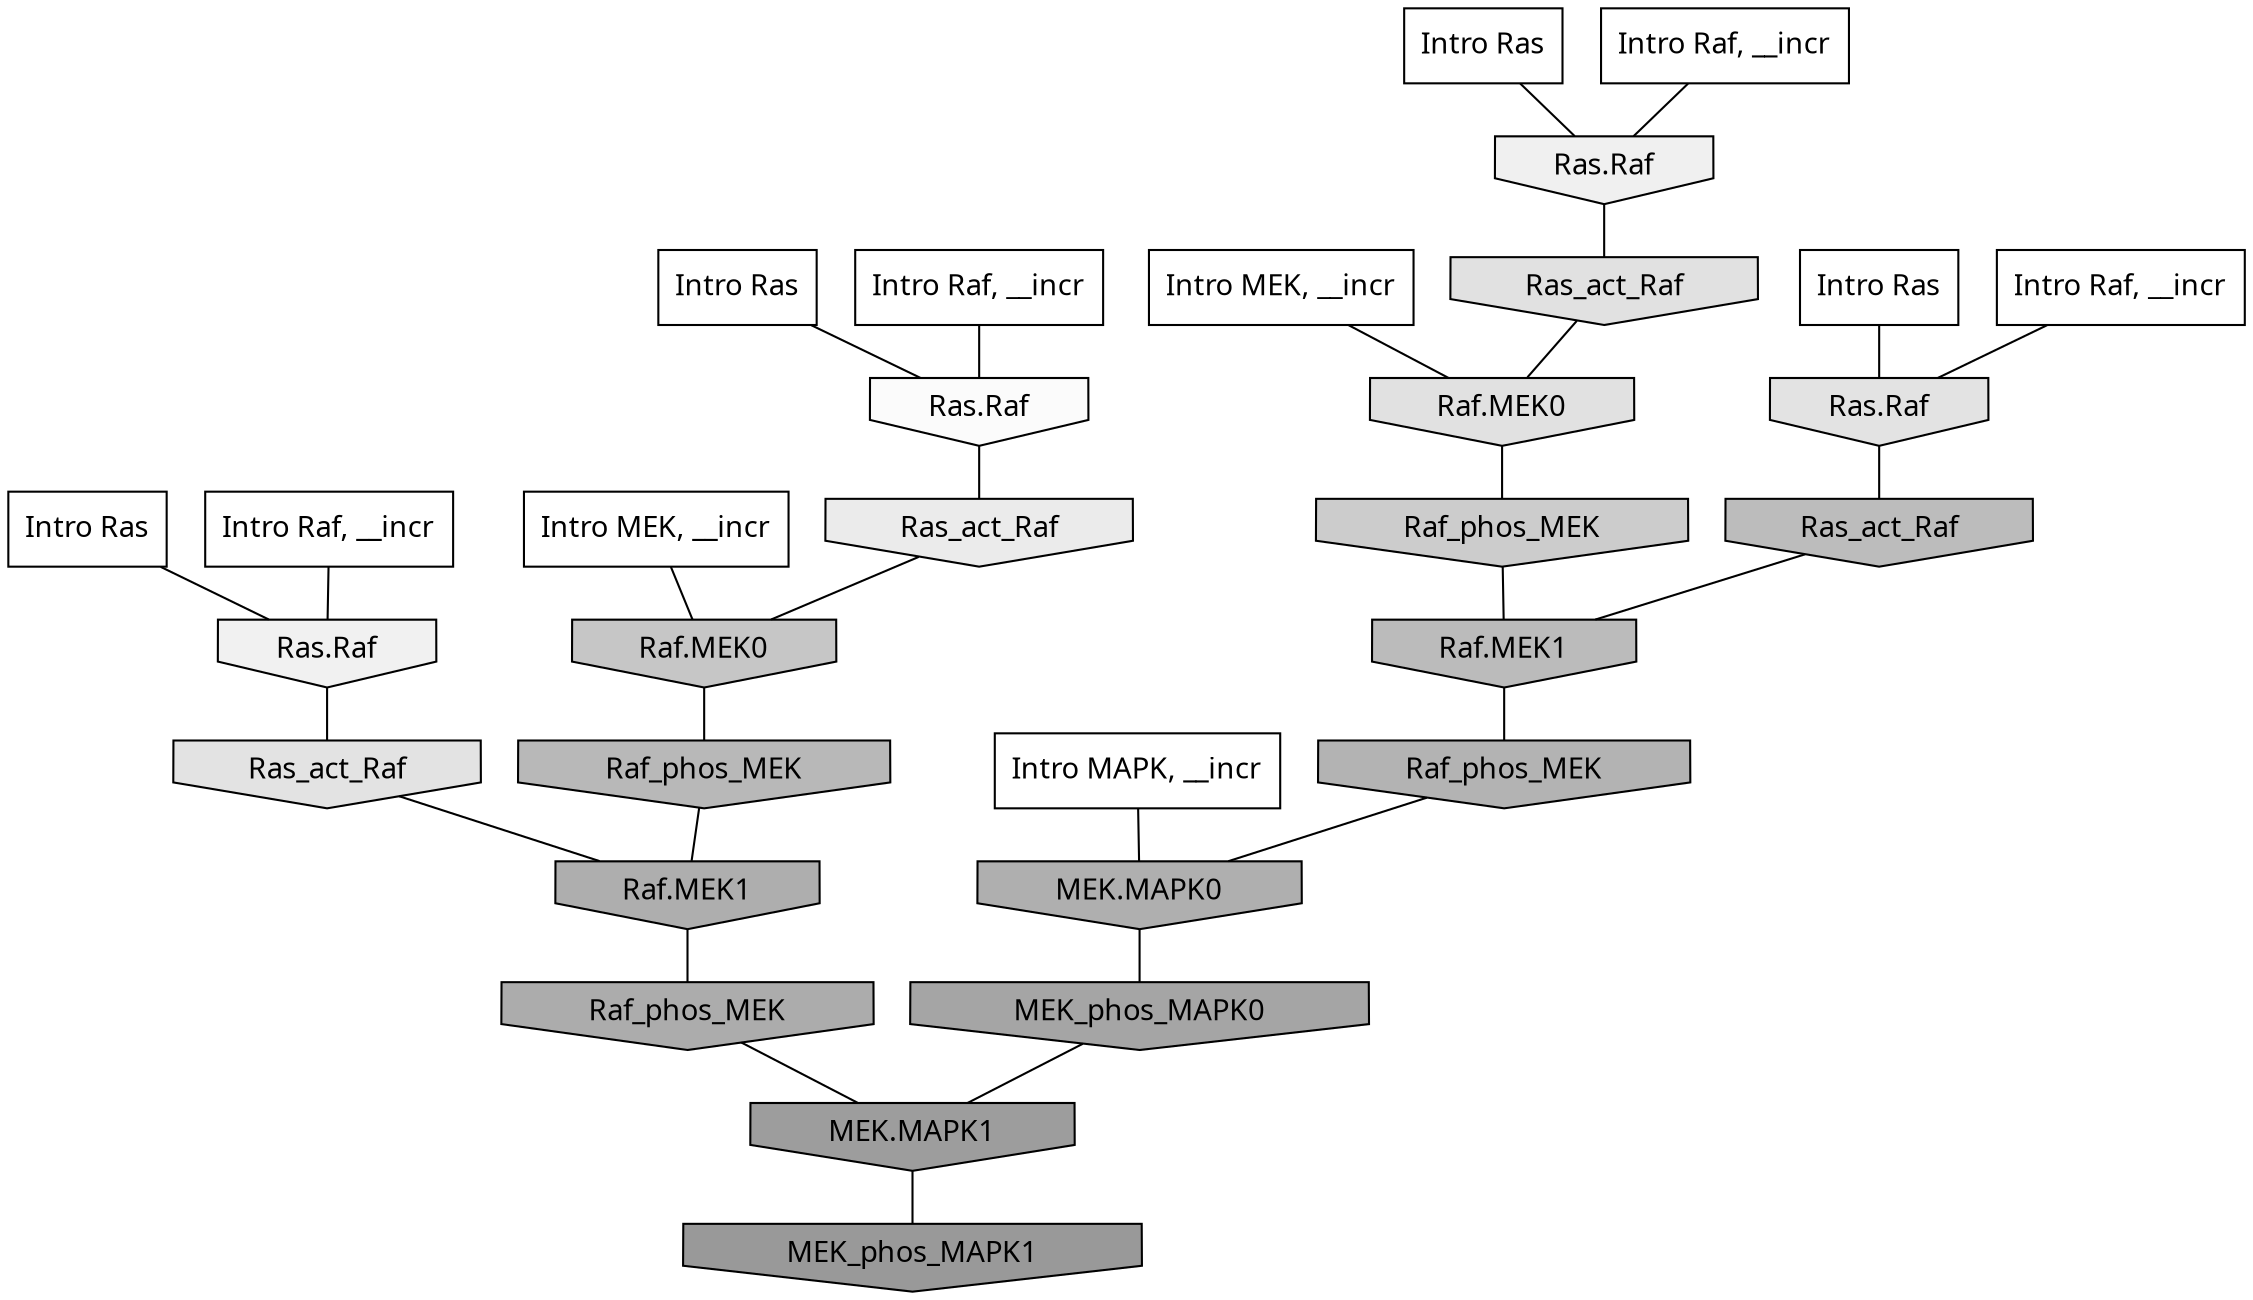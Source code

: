 digraph G{
  rankdir="TB";
  ranksep=0.30;
  node [fontname="CMU Serif"];
  edge [fontname="CMU Serif"];
  
  9 [label="Intro Ras", shape=rectangle, style=filled, fillcolor="0.000 0.000 1.000"]
  
  19 [label="Intro Ras", shape=rectangle, style=filled, fillcolor="0.000 0.000 1.000"]
  
  39 [label="Intro Ras", shape=rectangle, style=filled, fillcolor="0.000 0.000 1.000"]
  
  74 [label="Intro Ras", shape=rectangle, style=filled, fillcolor="0.000 0.000 1.000"]
  
  215 [label="Intro Raf, __incr", shape=rectangle, style=filled, fillcolor="0.000 0.000 1.000"]
  
  219 [label="Intro Raf, __incr", shape=rectangle, style=filled, fillcolor="0.000 0.000 1.000"]
  
  551 [label="Intro Raf, __incr", shape=rectangle, style=filled, fillcolor="0.000 0.000 1.000"]
  
  873 [label="Intro Raf, __incr", shape=rectangle, style=filled, fillcolor="0.000 0.000 1.000"]
  
  1114 [label="Intro MEK, __incr", shape=rectangle, style=filled, fillcolor="0.000 0.000 1.000"]
  
  1122 [label="Intro MEK, __incr", shape=rectangle, style=filled, fillcolor="0.000 0.000 1.000"]
  
  2165 [label="Intro MAPK, __incr", shape=rectangle, style=filled, fillcolor="0.000 0.000 1.000"]
  
  3419 [label="Ras.Raf", shape=invhouse, style=filled, fillcolor="0.000 0.000 0.983"]
  
  3668 [label="Ras.Raf", shape=invhouse, style=filled, fillcolor="0.000 0.000 0.943"]
  
  3728 [label="Ras.Raf", shape=invhouse, style=filled, fillcolor="0.000 0.000 0.938"]
  
  3960 [label="Ras_act_Raf", shape=invhouse, style=filled, fillcolor="0.000 0.000 0.920"]
  
  4328 [label="Ras.Raf", shape=invhouse, style=filled, fillcolor="0.000 0.000 0.890"]
  
  4357 [label="Ras_act_Raf", shape=invhouse, style=filled, fillcolor="0.000 0.000 0.889"]
  
  4473 [label="Ras_act_Raf", shape=invhouse, style=filled, fillcolor="0.000 0.000 0.881"]
  
  4475 [label="Raf.MEK0", shape=invhouse, style=filled, fillcolor="0.000 0.000 0.881"]
  
  5714 [label="Raf_phos_MEK", shape=invhouse, style=filled, fillcolor="0.000 0.000 0.798"]
  
  6089 [label="Raf.MEK0", shape=invhouse, style=filled, fillcolor="0.000 0.000 0.777"]
  
  6941 [label="Ras_act_Raf", shape=invhouse, style=filled, fillcolor="0.000 0.000 0.738"]
  
  7144 [label="Raf.MEK1", shape=invhouse, style=filled, fillcolor="0.000 0.000 0.731"]
  
  7396 [label="Raf_phos_MEK", shape=invhouse, style=filled, fillcolor="0.000 0.000 0.722"]
  
  7927 [label="Raf_phos_MEK", shape=invhouse, style=filled, fillcolor="0.000 0.000 0.703"]
  
  8500 [label="MEK.MAPK0", shape=invhouse, style=filled, fillcolor="0.000 0.000 0.684"]
  
  8642 [label="Raf.MEK1", shape=invhouse, style=filled, fillcolor="0.000 0.000 0.680"]
  
  8853 [label="Raf_phos_MEK", shape=invhouse, style=filled, fillcolor="0.000 0.000 0.672"]
  
  9784 [label="MEK_phos_MAPK0", shape=invhouse, style=filled, fillcolor="0.000 0.000 0.648"]
  
  11069 [label="MEK.MAPK1", shape=invhouse, style=filled, fillcolor="0.000 0.000 0.617"]
  
  11906 [label="MEK_phos_MAPK1", shape=invhouse, style=filled, fillcolor="0.000 0.000 0.600"]
  
  
  11069 -> 11906 [dir=none, color="0.000 0.000 0.000"] 
  9784 -> 11069 [dir=none, color="0.000 0.000 0.000"] 
  8853 -> 11069 [dir=none, color="0.000 0.000 0.000"] 
  8642 -> 8853 [dir=none, color="0.000 0.000 0.000"] 
  8500 -> 9784 [dir=none, color="0.000 0.000 0.000"] 
  7927 -> 8500 [dir=none, color="0.000 0.000 0.000"] 
  7396 -> 8642 [dir=none, color="0.000 0.000 0.000"] 
  7144 -> 7927 [dir=none, color="0.000 0.000 0.000"] 
  6941 -> 7144 [dir=none, color="0.000 0.000 0.000"] 
  6089 -> 7396 [dir=none, color="0.000 0.000 0.000"] 
  5714 -> 7144 [dir=none, color="0.000 0.000 0.000"] 
  4475 -> 5714 [dir=none, color="0.000 0.000 0.000"] 
  4473 -> 4475 [dir=none, color="0.000 0.000 0.000"] 
  4357 -> 8642 [dir=none, color="0.000 0.000 0.000"] 
  4328 -> 6941 [dir=none, color="0.000 0.000 0.000"] 
  3960 -> 6089 [dir=none, color="0.000 0.000 0.000"] 
  3728 -> 4473 [dir=none, color="0.000 0.000 0.000"] 
  3668 -> 4357 [dir=none, color="0.000 0.000 0.000"] 
  3419 -> 3960 [dir=none, color="0.000 0.000 0.000"] 
  2165 -> 8500 [dir=none, color="0.000 0.000 0.000"] 
  1122 -> 4475 [dir=none, color="0.000 0.000 0.000"] 
  1114 -> 6089 [dir=none, color="0.000 0.000 0.000"] 
  873 -> 3419 [dir=none, color="0.000 0.000 0.000"] 
  551 -> 3668 [dir=none, color="0.000 0.000 0.000"] 
  219 -> 3728 [dir=none, color="0.000 0.000 0.000"] 
  215 -> 4328 [dir=none, color="0.000 0.000 0.000"] 
  74 -> 3728 [dir=none, color="0.000 0.000 0.000"] 
  39 -> 4328 [dir=none, color="0.000 0.000 0.000"] 
  19 -> 3419 [dir=none, color="0.000 0.000 0.000"] 
  9 -> 3668 [dir=none, color="0.000 0.000 0.000"] 
  
  }
